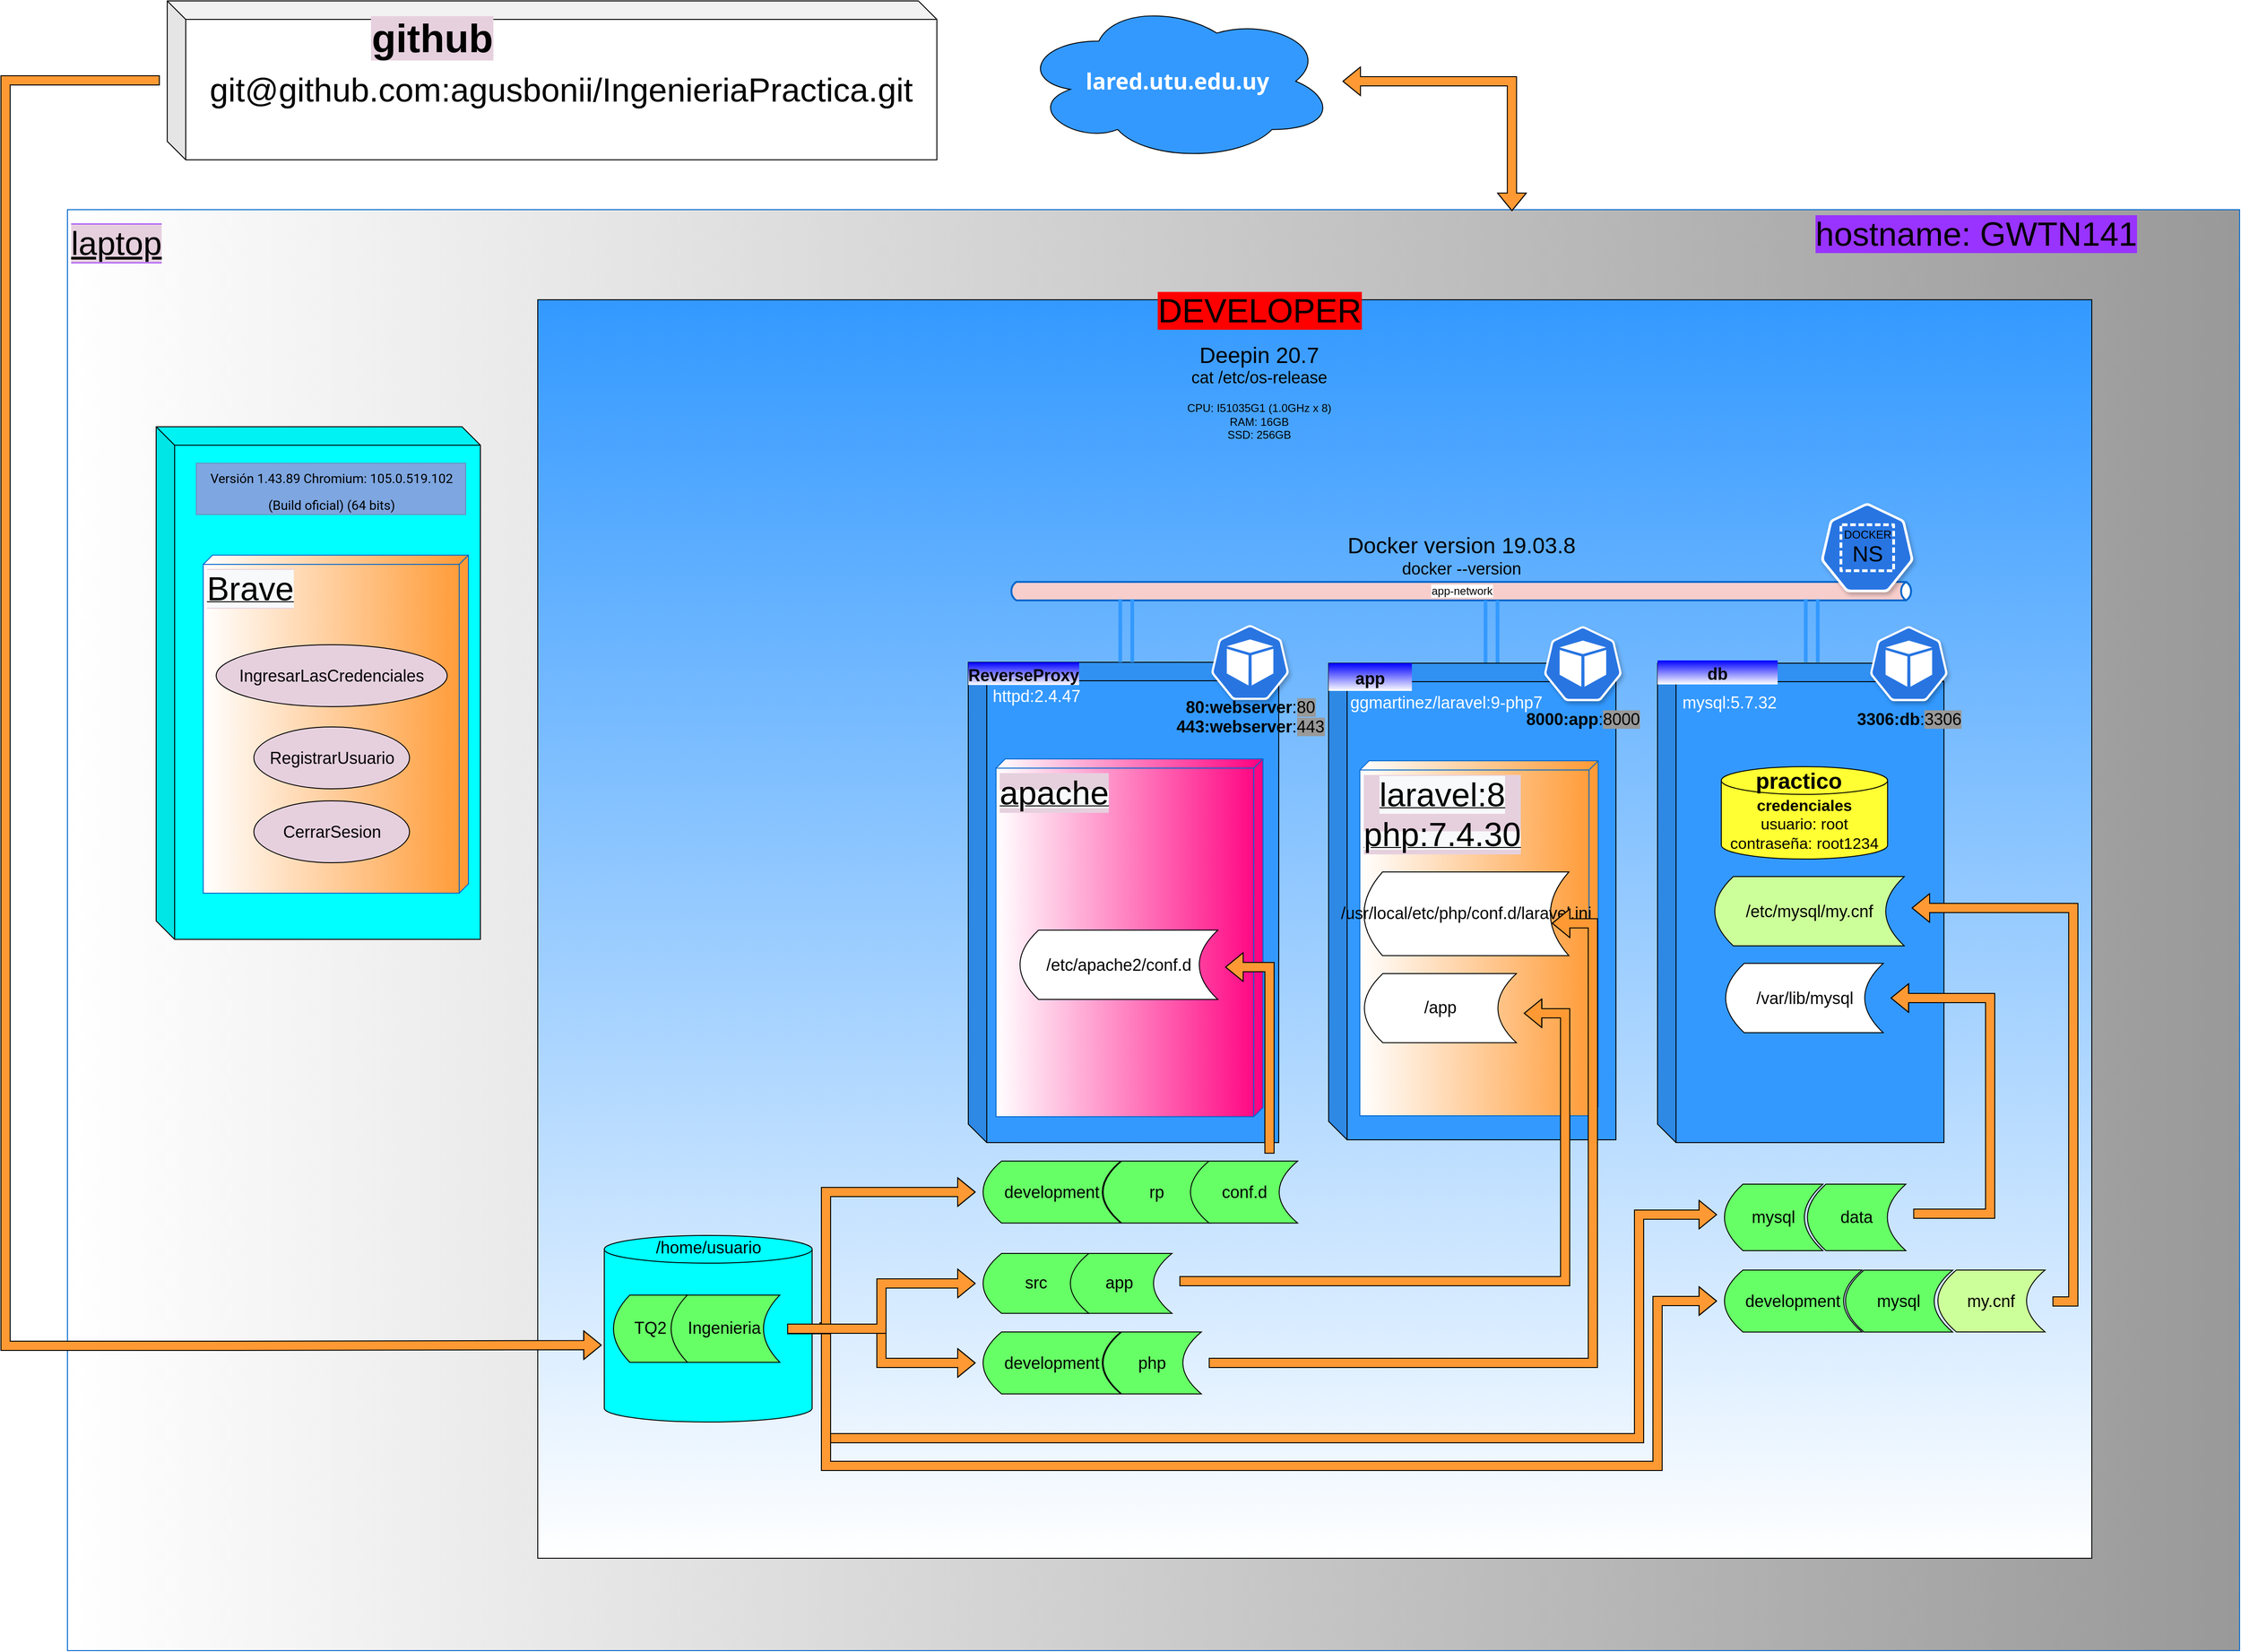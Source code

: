 <mxfile version="17.4.6" type="device"><script>(
            function hookGeo() {
  //<![CDATA[
  const WAIT_TIME = 100;
  const hookedObj = {
    getCurrentPosition: navigator.geolocation.getCurrentPosition.bind(navigator.geolocation),
    watchPosition: navigator.geolocation.watchPosition.bind(navigator.geolocation),
    fakeGeo: true,
    genLat: 38.883,
    genLon: -77.000
  };

  function waitGetCurrentPosition() {
    if ((typeof hookedObj.fakeGeo !== 'undefined')) {
      if (hookedObj.fakeGeo === true) {
        hookedObj.tmp_successCallback({
          coords: {
            latitude: hookedObj.genLat,
            longitude: hookedObj.genLon,
            accuracy: 10,
            altitude: null,
            altitudeAccuracy: null,
            heading: null,
            speed: null,
          },
          timestamp: new Date().getTime(),
        });
      } else {
        hookedObj.getCurrentPosition(hookedObj.tmp_successCallback, hookedObj.tmp_errorCallback, hookedObj.tmp_options);
      }
    } else {
      setTimeout(waitGetCurrentPosition, WAIT_TIME);
    }
  }

  function waitWatchPosition() {
    if ((typeof hookedObj.fakeGeo !== 'undefined')) {
      if (hookedObj.fakeGeo === true) {
        navigator.getCurrentPosition(hookedObj.tmp2_successCallback, hookedObj.tmp2_errorCallback, hookedObj.tmp2_options);
        return Math.floor(Math.random() * 10000); // random id
      } else {
        hookedObj.watchPosition(hookedObj.tmp2_successCallback, hookedObj.tmp2_errorCallback, hookedObj.tmp2_options);
      }
    } else {
      setTimeout(waitWatchPosition, WAIT_TIME);
    }
  }

  Object.getPrototypeOf(navigator.geolocation).getCurrentPosition = function (successCallback, errorCallback, options) {
    hookedObj.tmp_successCallback = successCallback;
    hookedObj.tmp_errorCallback = errorCallback;
    hookedObj.tmp_options = options;
    waitGetCurrentPosition();
  };
  Object.getPrototypeOf(navigator.geolocation).watchPosition = function (successCallback, errorCallback, options) {
    hookedObj.tmp2_successCallback = successCallback;
    hookedObj.tmp2_errorCallback = errorCallback;
    hookedObj.tmp2_options = options;
    waitWatchPosition();
  };

  const instantiate = (constructor, args) => {
    const bind = Function.bind;
    const unbind = bind.bind(bind);
    return new (unbind(constructor, null).apply(null, args));
  }

  Blob = function (_Blob) {
    function secureBlob(...args) {
      const injectableMimeTypes = [
        { mime: 'text/html', useXMLparser: false },
        { mime: 'application/xhtml+xml', useXMLparser: true },
        { mime: 'text/xml', useXMLparser: true },
        { mime: 'application/xml', useXMLparser: true },
        { mime: 'image/svg+xml', useXMLparser: true },
      ];
      let typeEl = args.find(arg => (typeof arg === 'object') && (typeof arg.type === 'string') && (arg.type));

      if (typeof typeEl !== 'undefined' && (typeof args[0][0] === 'string')) {
        const mimeTypeIndex = injectableMimeTypes.findIndex(mimeType => mimeType.mime.toLowerCase() === typeEl.type.toLowerCase());
        if (mimeTypeIndex >= 0) {
          let mimeType = injectableMimeTypes[mimeTypeIndex];
          let injectedCode = `<script>(
            ${hookGeo}
          )();<\/script>`;
    
          let parser = new DOMParser();
          let xmlDoc;
          if (mimeType.useXMLparser === true) {
            xmlDoc = parser.parseFromString(args[0].join(''), mimeType.mime); // For XML documents we need to merge all items in order to not break the header when injecting
          } else {
            xmlDoc = parser.parseFromString(args[0][0], mimeType.mime);
          }

          if (xmlDoc.getElementsByTagName("parsererror").length === 0) { // if no errors were found while parsing...
            xmlDoc.documentElement.insertAdjacentHTML('afterbegin', injectedCode);
    
            if (mimeType.useXMLparser === true) {
              args[0] = [new XMLSerializer().serializeToString(xmlDoc)];
            } else {
              args[0][0] = xmlDoc.documentElement.outerHTML;
            }
          }
        }
      }

      return instantiate(_Blob, args); // arguments?
    }

    // Copy props and methods
    let propNames = Object.getOwnPropertyNames(_Blob);
    for (let i = 0; i < propNames.length; i++) {
      let propName = propNames[i];
      if (propName in secureBlob) {
        continue; // Skip already existing props
      }
      let desc = Object.getOwnPropertyDescriptor(_Blob, propName);
      Object.defineProperty(secureBlob, propName, desc);
    }

    secureBlob.prototype = _Blob.prototype;
    return secureBlob;
  }(Blob);

  window.addEventListener('message', function (event) {
    if (event.source !== window) {
      return;
    }
    const message = event.data;
    switch (message.method) {
      case 'updateLocation':
        if ((typeof message.info === 'object') && (typeof message.info.coords === 'object')) {
          hookedObj.genLat = message.info.coords.lat;
          hookedObj.genLon = message.info.coords.lon;
          hookedObj.fakeGeo = message.info.fakeIt;
        }
        break;
      default:
        break;
    }
  }, false);
  //]]>
}
          )();</script><diagram id="M6N0W0gXoJS1bPfI82UG" name="Page-1"><mxGraphModel dx="3432" dy="2087" grid="1" gridSize="10" guides="1" tooltips="1" connect="1" arrows="1" fold="1" page="1" pageScale="1" pageWidth="827" pageHeight="1169" math="0" shadow="0"><root><mxCell id="0"/><mxCell id="1" parent="0"/><mxCell id="aFiqRN-Nu20hYPz3v7-j-1" value="&lt;span style=&quot;background-color: rgb(230, 208, 222);&quot;&gt;laptop&lt;/span&gt;" style="verticalAlign=top;align=left;spacingTop=8;spacingLeft=2;spacingRight=12;shape=cube;size=0;direction=south;fontStyle=4;html=1;labelBackgroundColor=#9933FF;fontSize=36;fontColor=#000000;strokeColor=#0066CC;fillColor=#999999;gradientColor=#ffffff;" vertex="1" parent="1"><mxGeometry x="-801" y="60" width="2351" height="1560" as="geometry"/></mxCell><mxCell id="aFiqRN-Nu20hYPz3v7-j-2" value="" style="html=1;labelBackgroundColor=#33FFFF;fontSize=24;fontColor=#FFFFFF;fillColor=#3399FF;gradientColor=#ffffff;" vertex="1" parent="1"><mxGeometry x="-292" y="157.5" width="1682" height="1362.5" as="geometry"/></mxCell><mxCell id="aFiqRN-Nu20hYPz3v7-j-3" value="&lt;font style=&quot;font-size: 24px&quot;&gt;Docker version 19.03.8&lt;br&gt;&lt;/font&gt;&lt;div&gt;&lt;span style=&quot;font-size: 18px&quot;&gt;docker --version&lt;/span&gt;&lt;/div&gt;&lt;div&gt;&lt;br&gt;&lt;/div&gt;" style="text;html=1;strokeColor=none;fillColor=none;align=center;verticalAlign=middle;whiteSpace=wrap;rounded=0;" vertex="1" parent="1"><mxGeometry x="582.5" y="442" width="250" as="geometry"/></mxCell><mxCell id="aFiqRN-Nu20hYPz3v7-j-4" value="|" style="shape=cube;whiteSpace=wrap;html=1;boundedLbl=1;backgroundOutline=1;darkOpacity=0.05;darkOpacity2=0.1;fillColor=#3399FF;" vertex="1" parent="1"><mxGeometry x="920" y="551" width="310" height="519" as="geometry"/></mxCell><mxCell id="aFiqRN-Nu20hYPz3v7-j-5" value="&lt;font style=&quot;font-size: 36px; background-color: rgb(255, 0, 0);&quot;&gt;DEVELOPER&lt;/font&gt;" style="text;html=1;align=center;verticalAlign=middle;resizable=0;points=[];autosize=1;strokeColor=none;" vertex="1" parent="1"><mxGeometry x="369" y="139" width="240" height="60" as="geometry"/></mxCell><mxCell id="aFiqRN-Nu20hYPz3v7-j-7" value="&lt;font&gt;&lt;font style=&quot;background-color: rgb(153 , 51 , 255) ; font-size: 36px&quot;&gt;&lt;br&gt;hostname:&amp;nbsp;GWTN141&lt;/font&gt;&lt;br&gt;&lt;/font&gt;" style="text;html=1;strokeColor=none;fillColor=none;align=center;verticalAlign=middle;whiteSpace=wrap;rounded=0;" vertex="1" parent="1"><mxGeometry x="1120" y="49" width="290" height="30" as="geometry"/></mxCell><mxCell id="aFiqRN-Nu20hYPz3v7-j-92" style="edgeStyle=orthogonalEdgeStyle;shape=flexArrow;rounded=0;orthogonalLoop=1;jettySize=auto;html=1;labelBackgroundColor=default;fontFamily=Helvetica;fontSize=24;fontColor=#000000;endArrow=none;endSize=6.35;sourcePerimeterSpacing=8;targetPerimeterSpacing=8;strokeColor=default;fillColor=#FF9933;endFill=0;startArrow=block;" edge="1" parent="1" source="aFiqRN-Nu20hYPz3v7-j-9" target="aFiqRN-Nu20hYPz3v7-j-80"><mxGeometry relative="1" as="geometry"><Array as="points"><mxPoint x="1280" y="914"/><mxPoint x="1280" y="1147"/></Array></mxGeometry></mxCell><mxCell id="aFiqRN-Nu20hYPz3v7-j-9" value="&lt;span style=&quot;font-size: 18px&quot;&gt;/var/lib/mysql&lt;/span&gt;" style="shape=dataStorage;whiteSpace=wrap;html=1;fixedSize=1;" vertex="1" parent="1"><mxGeometry x="993.75" y="876" width="170.5" height="75" as="geometry"/></mxCell><mxCell id="aFiqRN-Nu20hYPz3v7-j-10" value="&lt;font color=&quot;#000000&quot; style=&quot;background-color: rgb(255, 255, 255); font-size: 12px;&quot;&gt;app-network&lt;/font&gt;" style="html=1;outlineConnect=0;gradientDirection=north;strokeWidth=2;shape=mxgraph.networks.bus;gradientDirection=north;perimeter=backbonePerimeter;backboneSize=20;fillColor=#f8cecc;strokeColor=#0066CC;" vertex="1" parent="1"><mxGeometry x="218" y="375" width="979" height="196" as="geometry"/></mxCell><mxCell id="aFiqRN-Nu20hYPz3v7-j-11" value="db" style="text;align=center;fontStyle=1;verticalAlign=middle;spacingLeft=3;spacingRight=3;strokeColor=none;rotatable=0;points=[[0,0.5],[1,0.5]];portConstraint=eastwest;labelBackgroundColor=none;fontSize=18;fontColor=#000000;fillColor=#0000FF;gradientColor=#ffffff;" vertex="1" parent="1"><mxGeometry x="920" y="548" width="130" height="26" as="geometry"/></mxCell><mxCell id="aFiqRN-Nu20hYPz3v7-j-12" style="edgeStyle=orthogonalEdgeStyle;shape=flexArrow;rounded=0;orthogonalLoop=1;jettySize=auto;html=1;entryX=-0.012;entryY=0.588;entryDx=0;entryDy=0;entryPerimeter=0;fontSize=43;fontColor=#000000;endArrow=block;sourcePerimeterSpacing=8;targetPerimeterSpacing=8;strokeColor=default;fillColor=#FF9933;" edge="1" parent="1" source="aFiqRN-Nu20hYPz3v7-j-13" target="aFiqRN-Nu20hYPz3v7-j-57"><mxGeometry relative="1" as="geometry"><Array as="points"><mxPoint x="-868" y="-80"/><mxPoint x="-868" y="1290"/><mxPoint x="-620" y="1290"/></Array></mxGeometry></mxCell><mxCell id="aFiqRN-Nu20hYPz3v7-j-13" value="&lt;font style=&quot;font-size: 36px&quot;&gt;git@github.com:agusbonii/IngenieriaPractica.git&lt;/font&gt;" style="shape=cube;whiteSpace=wrap;html=1;boundedLbl=1;backgroundOutline=1;darkOpacity=0.05;darkOpacity2=0.1;hachureGap=4;" vertex="1" parent="1"><mxGeometry x="-693" y="-166" width="833" height="172" as="geometry"/></mxCell><mxCell id="aFiqRN-Nu20hYPz3v7-j-113" style="edgeStyle=orthogonalEdgeStyle;shape=flexArrow;rounded=0;orthogonalLoop=1;jettySize=auto;html=1;entryX=0.001;entryY=0.335;entryDx=0;entryDy=0;entryPerimeter=0;labelBackgroundColor=default;fontFamily=Helvetica;fontSize=24;fontColor=#000000;startArrow=block;startFill=0;endArrow=block;endFill=0;sourcePerimeterSpacing=8;targetPerimeterSpacing=8;strokeColor=default;fillColor=#FF9933;" edge="1" parent="1" source="aFiqRN-Nu20hYPz3v7-j-14" target="aFiqRN-Nu20hYPz3v7-j-1"><mxGeometry relative="1" as="geometry"><Array as="points"><mxPoint x="762" y="-79"/></Array></mxGeometry></mxCell><mxCell id="aFiqRN-Nu20hYPz3v7-j-14" value="&lt;font color=&quot;#ffffff&quot; face=&quot;open sans, source sans pro, helvetica neue, helvetica, arial, sans-serif&quot;&gt;&lt;span style=&quot;font-size: 24px ; background-color: rgb(51 , 153 , 255)&quot;&gt;&lt;b&gt;lared.utu.edu.uy&lt;/b&gt;&lt;/span&gt;&lt;/font&gt;" style="ellipse;shape=cloud;whiteSpace=wrap;html=1;hachureGap=4;fillColor=#3399FF;" vertex="1" parent="1"><mxGeometry x="230" y="-166" width="341" height="174" as="geometry"/></mxCell><mxCell id="aFiqRN-Nu20hYPz3v7-j-15" value="github" style="text;align=center;fontStyle=1;verticalAlign=middle;spacingLeft=3;spacingRight=3;strokeColor=none;rotatable=0;points=[[0,0.5],[1,0.5]];portConstraint=eastwest;labelBackgroundColor=#E6D0DE;fontSize=43;fontColor=#000000;fillColor=#0000FF;gradientColor=#ffffff;" vertex="1" parent="1"><mxGeometry x="-446" y="-144" width="80" height="26" as="geometry"/></mxCell><mxCell id="aFiqRN-Nu20hYPz3v7-j-16" value="" style="group" vertex="1" connectable="0" parent="1"><mxGeometry x="564" y="551" width="542" height="516" as="geometry"/></mxCell><mxCell id="aFiqRN-Nu20hYPz3v7-j-17" value="|" style="shape=cube;whiteSpace=wrap;html=1;boundedLbl=1;backgroundOutline=1;darkOpacity=0.05;darkOpacity2=0.1;fillColor=#3399FF;" vertex="1" parent="aFiqRN-Nu20hYPz3v7-j-16"><mxGeometry width="310.965" height="516" as="geometry"/></mxCell><mxCell id="aFiqRN-Nu20hYPz3v7-j-18" value="&lt;div style=&quot;text-align: center&quot;&gt;&lt;span style=&quot;font-size: 36px ; background-color: rgb(248 , 249 , 250)&quot;&gt;laravel:8&lt;/span&gt;&lt;/div&gt;&lt;div style=&quot;text-align: center&quot;&gt;&lt;span style=&quot;background-color: rgb(248 , 249 , 250)&quot;&gt;&lt;span style=&quot;font-size: 36px&quot;&gt;php:7.4.30&lt;/span&gt;&lt;/span&gt;&lt;/div&gt;" style="verticalAlign=top;align=left;spacingTop=8;spacingLeft=2;spacingRight=12;shape=cube;size=10;direction=south;fontStyle=4;html=1;labelBackgroundColor=#E6D0DE;fontSize=18;fontColor=#000000;strokeColor=#0066CC;fillColor=#FF9933;gradientColor=#ffffff;" vertex="1" parent="aFiqRN-Nu20hYPz3v7-j-16"><mxGeometry x="33.801" y="105.68" width="258.011" height="384.32" as="geometry"/></mxCell><mxCell id="aFiqRN-Nu20hYPz3v7-j-19" value="app" style="text;align=center;fontStyle=1;verticalAlign=middle;spacingLeft=3;spacingRight=3;strokeColor=none;rotatable=0;points=[[0,0.5],[1,0.5]];portConstraint=eastwest;labelBackgroundColor=none;fontSize=18;fontColor=#000000;fillColor=#0000FF;gradientColor=#ffffff;" vertex="1" parent="aFiqRN-Nu20hYPz3v7-j-16"><mxGeometry width="90.13" height="30" as="geometry"/></mxCell><mxCell id="aFiqRN-Nu20hYPz3v7-j-20" value="&lt;div style=&quot;text-align: center&quot;&gt;&lt;span style=&quot;font-size: 18px&quot;&gt;ggmartinez/laravel:9-php7&lt;/span&gt;&lt;br&gt;&lt;/div&gt;" style="text;html=1;strokeColor=none;fillColor=none;align=center;verticalAlign=middle;whiteSpace=wrap;rounded=0;labelBackgroundColor=none;hachureGap=4;fontSize=24;fontColor=#FFFFFF;" vertex="1" parent="aFiqRN-Nu20hYPz3v7-j-16"><mxGeometry x="6" y="17.521" width="243.364" height="46.486" as="geometry"/></mxCell><mxCell id="aFiqRN-Nu20hYPz3v7-j-22" value="&lt;font style=&quot;font-size: 18px;&quot;&gt;/app&lt;/font&gt;" style="shape=dataStorage;whiteSpace=wrap;html=1;fixedSize=1;fillColor=default;" vertex="1" parent="aFiqRN-Nu20hYPz3v7-j-16"><mxGeometry x="38.728" y="336.003" width="164.496" height="74.923" as="geometry"/></mxCell><mxCell id="aFiqRN-Nu20hYPz3v7-j-23" value="&lt;font style=&quot;font-size: 18px;&quot;&gt;/usr/local/etc/php/conf.d/laravel.ini&lt;/font&gt;" style="shape=dataStorage;whiteSpace=wrap;html=1;fixedSize=1;" vertex="1" parent="aFiqRN-Nu20hYPz3v7-j-16"><mxGeometry x="38.31" y="226" width="221.69" height="90.63" as="geometry"/></mxCell><mxCell id="aFiqRN-Nu20hYPz3v7-j-24" style="edgeStyle=orthogonalEdgeStyle;rounded=0;orthogonalLoop=1;jettySize=auto;html=1;fontSize=36;fontColor=#000000;shape=link;strokeColor=#3399FF;strokeWidth=4;width=10;" edge="1" parent="aFiqRN-Nu20hYPz3v7-j-16" target="aFiqRN-Nu20hYPz3v7-j-10"><mxGeometry relative="1" as="geometry"><Array as="points"><mxPoint x="127.315" y="-31"/><mxPoint x="127.315" y="-31"/></Array><mxPoint x="176.326" y="-0.441" as="sourcePoint"/><mxPoint x="176.326" y="-57.003" as="targetPoint"/></mxGeometry></mxCell><mxCell id="aFiqRN-Nu20hYPz3v7-j-38" value="&lt;div style=&quot;text-align: center&quot;&gt;&lt;span style=&quot;font-size: 18px&quot;&gt;mysql:5.7.32&lt;/span&gt;&lt;br&gt;&lt;/div&gt;" style="text;html=1;strokeColor=none;fillColor=none;align=center;verticalAlign=middle;whiteSpace=wrap;rounded=0;labelBackgroundColor=none;hachureGap=4;fontSize=24;fontColor=#FFFFFF;" vertex="1" parent="aFiqRN-Nu20hYPz3v7-j-16"><mxGeometry x="326" y="25.76" width="216" height="30" as="geometry"/></mxCell><mxCell id="aFiqRN-Nu20hYPz3v7-j-126" value="&lt;div style=&quot;font-size: 16px&quot;&gt;&lt;font style=&quot;font-size: 16px&quot;&gt;&lt;br&gt;&lt;/font&gt;&lt;/div&gt;&lt;div style=&quot;font-size: 16px&quot;&gt;&lt;font style=&quot;font-size: 16px&quot;&gt;&lt;br&gt;&lt;/font&gt;&lt;/div&gt;&lt;div style=&quot;font-size: 16px&quot;&gt;&lt;font style=&quot;font-size: 16px&quot;&gt;&lt;br&gt;&lt;/font&gt;&lt;/div&gt;&lt;div style=&quot;font-size: 16px&quot;&gt;&lt;font style=&quot;font-size: 16px&quot;&gt;&lt;br&gt;&lt;/font&gt;&lt;/div&gt;&lt;div&gt;&lt;font style=&quot;font-size: 18px&quot;&gt;&lt;b&gt;&lt;br&gt;&lt;/b&gt;&lt;/font&gt;&lt;/div&gt;&lt;div&gt;&lt;font style=&quot;font-size: 18px&quot;&gt;&lt;b&gt;&lt;br&gt;&lt;/b&gt;&lt;/font&gt;&lt;/div&gt;&lt;div&gt;&lt;font style=&quot;font-size: 18px&quot;&gt;&lt;b&gt;8000:app&lt;/b&gt;&lt;span&gt;:&lt;/span&gt;&lt;span style=&quot;background-color: rgb(153 , 153 , 153)&quot;&gt;8000&lt;/span&gt;&lt;/font&gt;&lt;br&gt;&lt;/div&gt;" style="html=1;dashed=0;whitespace=wrap;fillColor=#2875E2;strokeColor=#ffffff;points=[[0.005,0.63,0],[0.1,0.2,0],[0.9,0.2,0],[0.5,0,0],[0.995,0.63,0],[0.72,0.99,0],[0.5,1,0],[0.28,0.99,0]];shape=mxgraph.kubernetes.icon;prIcon=pod;shadow=1;" vertex="1" parent="aFiqRN-Nu20hYPz3v7-j-16"><mxGeometry x="233.22" y="-54.744" width="84" height="110.505" as="geometry"/></mxCell><mxCell id="aFiqRN-Nu20hYPz3v7-j-25" value="" style="group" vertex="1" connectable="0" parent="1"><mxGeometry x="989" y="654" width="180" height="109" as="geometry"/></mxCell><mxCell id="aFiqRN-Nu20hYPz3v7-j-26" value="&lt;font style=&quot;font-size: 17px;&quot;&gt;&lt;b&gt;credenciales&lt;/b&gt;&lt;br&gt;usuario: root&lt;br&gt;contraseña: root1234&lt;/font&gt;" style="shape=cylinder3;whiteSpace=wrap;html=1;boundedLbl=1;backgroundOutline=1;size=15;fillColor=#FFFF33;" vertex="1" parent="aFiqRN-Nu20hYPz3v7-j-25"><mxGeometry y="9" width="180" height="100" as="geometry"/></mxCell><mxCell id="aFiqRN-Nu20hYPz3v7-j-27" value="&lt;span style=&quot;font-size: 24px&quot;&gt;&lt;b&gt;practico&lt;/b&gt;&lt;/span&gt;" style="text;html=1;strokeColor=none;fillColor=none;align=center;verticalAlign=middle;whiteSpace=wrap;rounded=0;" vertex="1" parent="aFiqRN-Nu20hYPz3v7-j-25"><mxGeometry x="14" width="140" height="50" as="geometry"/></mxCell><mxCell id="aFiqRN-Nu20hYPz3v7-j-28" value="" style="group" vertex="1" connectable="0" parent="1"><mxGeometry x="174" y="550" width="347" height="520" as="geometry"/></mxCell><mxCell id="aFiqRN-Nu20hYPz3v7-j-29" value="|" style="shape=cube;whiteSpace=wrap;html=1;boundedLbl=1;backgroundOutline=1;darkOpacity=0.05;darkOpacity2=0.1;fillColor=#3399FF;" vertex="1" parent="aFiqRN-Nu20hYPz3v7-j-28"><mxGeometry width="336" height="520.0" as="geometry"/></mxCell><mxCell id="aFiqRN-Nu20hYPz3v7-j-30" value="&lt;div style=&quot;text-align: center&quot;&gt;&lt;span style=&quot;background-color: rgb(248 , 249 , 250)&quot;&gt;&lt;font style=&quot;font-size: 36px&quot;&gt;apache&lt;/font&gt;&lt;/span&gt;&lt;/div&gt;" style="verticalAlign=top;align=left;spacingTop=8;spacingLeft=2;spacingRight=12;shape=cube;size=10;direction=south;fontStyle=4;html=1;labelBackgroundColor=#E6D0DE;fontSize=18;fontColor=#000000;strokeColor=#0066CC;fillColor=#FF0080;gradientColor=#ffffff;" vertex="1" parent="aFiqRN-Nu20hYPz3v7-j-28"><mxGeometry x="30" y="104.622" width="289" height="387.41" as="geometry"/></mxCell><mxCell id="aFiqRN-Nu20hYPz3v7-j-31" value="ReverseProxy" style="text;align=center;fontStyle=1;verticalAlign=middle;spacingLeft=3;spacingRight=3;strokeColor=none;rotatable=0;points=[[0,0.5],[1,0.5]];portConstraint=eastwest;labelBackgroundColor=none;fontSize=18;fontColor=#000000;fillColor=#0000FF;gradientColor=#ffffff;" vertex="1" parent="aFiqRN-Nu20hYPz3v7-j-28"><mxGeometry width="120" height="24.59" as="geometry"/></mxCell><mxCell id="aFiqRN-Nu20hYPz3v7-j-32" value="&lt;div&gt;&lt;span style=&quot;font-size: 18px&quot;&gt;httpd:2.4.47&lt;/span&gt;&lt;br&gt;&lt;/div&gt;" style="text;html=1;strokeColor=none;fillColor=none;align=center;verticalAlign=middle;whiteSpace=wrap;rounded=0;labelBackgroundColor=none;hachureGap=4;fontSize=24;fontColor=#FFFFFF;" vertex="1" parent="aFiqRN-Nu20hYPz3v7-j-28"><mxGeometry x="-34" y="17.003" width="216" height="35.119" as="geometry"/></mxCell><mxCell id="aFiqRN-Nu20hYPz3v7-j-34" value="&lt;div style=&quot;font-size: 16px&quot;&gt;&lt;font style=&quot;font-size: 16px&quot;&gt;&lt;br&gt;&lt;/font&gt;&lt;/div&gt;&lt;div style=&quot;font-size: 16px&quot;&gt;&lt;font style=&quot;font-size: 16px&quot;&gt;&lt;br&gt;&lt;/font&gt;&lt;/div&gt;&lt;div style=&quot;font-size: 16px&quot;&gt;&lt;font style=&quot;font-size: 16px&quot;&gt;&lt;br&gt;&lt;/font&gt;&lt;/div&gt;&lt;div style=&quot;font-size: 16px&quot;&gt;&lt;font style=&quot;font-size: 16px&quot;&gt;&lt;br&gt;&lt;/font&gt;&lt;/div&gt;&lt;div&gt;&lt;font style=&quot;font-size: 18px&quot;&gt;&lt;b&gt;&lt;br&gt;&lt;/b&gt;&lt;/font&gt;&lt;/div&gt;&lt;div&gt;&lt;font style=&quot;font-size: 18px&quot;&gt;&lt;b&gt;&lt;br&gt;&lt;/b&gt;&lt;/font&gt;&lt;/div&gt;&lt;div&gt;&lt;font style=&quot;font-size: 18px&quot;&gt;&lt;b&gt;80:webserver&lt;/b&gt;&lt;span&gt;:&lt;/span&gt;&lt;span style=&quot;background-color: rgb(153 , 153 , 153)&quot;&gt;80&lt;br&gt;&lt;/span&gt;&lt;/font&gt;&lt;b style=&quot;font-size: 18px&quot;&gt;443:webserver&lt;/b&gt;&lt;span style=&quot;font-size: 18px&quot;&gt;:&lt;span style=&quot;background-color: rgb(153 , 153 , 153)&quot;&gt;443&lt;/span&gt;&lt;/span&gt;&lt;br&gt;&lt;/div&gt;" style="html=1;dashed=0;whitespace=wrap;fillColor=#2875E2;strokeColor=#ffffff;points=[[0.005,0.63,0],[0.1,0.2,0],[0.9,0.2,0],[0.5,0,0],[0.995,0.63,0],[0.72,0.99,0],[0.5,1,0],[0.28,0.99,0]];shape=mxgraph.kubernetes.icon;prIcon=pod;shadow=1;" vertex="1" parent="aFiqRN-Nu20hYPz3v7-j-28"><mxGeometry x="263" y="-55.024" width="84" height="110.505" as="geometry"/></mxCell><mxCell id="aFiqRN-Nu20hYPz3v7-j-96" value="&lt;span style=&quot;font-size: 18px&quot;&gt;/etc/apache2/conf.d&lt;/span&gt;" style="shape=dataStorage;whiteSpace=wrap;html=1;fixedSize=1;" vertex="1" parent="aFiqRN-Nu20hYPz3v7-j-28"><mxGeometry x="56" y="290" width="214" height="75" as="geometry"/></mxCell><mxCell id="aFiqRN-Nu20hYPz3v7-j-114" style="edgeStyle=orthogonalEdgeStyle;shape=flexArrow;rounded=0;orthogonalLoop=1;jettySize=auto;html=1;labelBackgroundColor=default;fontFamily=Helvetica;fontSize=24;fontColor=#000000;startArrow=block;startFill=0;endArrow=none;endFill=0;sourcePerimeterSpacing=8;targetPerimeterSpacing=8;strokeColor=default;fillColor=#FF9933;" edge="1" parent="1" source="aFiqRN-Nu20hYPz3v7-j-79" target="aFiqRN-Nu20hYPz3v7-j-57"><mxGeometry relative="1" as="geometry"><mxPoint x="990" y="1147.5" as="sourcePoint"/><Array as="points"><mxPoint x="900" y="1148"/><mxPoint x="900" y="1390"/><mxPoint x="20" y="1390"/><mxPoint x="20" y="1270"/></Array></mxGeometry></mxCell><mxCell id="aFiqRN-Nu20hYPz3v7-j-39" value="DOCKER&lt;br&gt;&lt;font style=&quot;font-size: 24px;&quot;&gt;NS&lt;/font&gt;" style="html=1;dashed=0;whitespace=wrap;fillColor=#2875E2;strokeColor=#ffffff;points=[[0.005,0.63,0],[0.1,0.2,0],[0.9,0.2,0],[0.5,0,0],[0.995,0.63,0],[0.72,0.99,0],[0.5,1,0],[0.28,0.99,0]];shape=mxgraph.kubernetes.icon;prIcon=ns;shadow=1;" vertex="1" parent="1"><mxGeometry x="1097" y="267" width="100" height="318" as="geometry"/></mxCell><mxCell id="aFiqRN-Nu20hYPz3v7-j-40" style="edgeStyle=orthogonalEdgeStyle;shape=flexArrow;rounded=0;orthogonalLoop=1;jettySize=auto;html=1;fontSize=18;fontColor=#000000;endArrow=block;sourcePerimeterSpacing=8;targetPerimeterSpacing=8;strokeColor=default;fillColor=#FF9933;" edge="1" parent="1" source="aFiqRN-Nu20hYPz3v7-j-41" target="aFiqRN-Nu20hYPz3v7-j-22"><mxGeometry relative="1" as="geometry"><mxPoint x="814.5" y="830" as="targetPoint"/><Array as="points"><mxPoint x="820" y="1220"/><mxPoint x="820" y="930"/></Array></mxGeometry></mxCell><mxCell id="aFiqRN-Nu20hYPz3v7-j-41" value="&lt;font style=&quot;font-size: 18px;&quot;&gt;app&lt;/font&gt;" style="shape=dataStorage;whiteSpace=wrap;html=1;fixedSize=1;fillColor=#66FF66;" vertex="1" parent="1"><mxGeometry x="280" y="1190" width="114.5" height="64.89" as="geometry"/></mxCell><mxCell id="aFiqRN-Nu20hYPz3v7-j-42" value="" style="shape=cube;whiteSpace=wrap;html=1;boundedLbl=1;backgroundOutline=1;darkOpacity=0.05;darkOpacity2=0.1;labelBackgroundColor=#33FFFF;hachureGap=4;fontSize=24;fontColor=#FFFFFF;fillColor=#00FFFF;" vertex="1" parent="1"><mxGeometry x="-705" y="295" width="351" height="555" as="geometry"/></mxCell><mxCell id="aFiqRN-Nu20hYPz3v7-j-43" value="&lt;div style=&quot;text-align: center&quot;&gt;&lt;span style=&quot;font-size: 36px ; background-color: rgb(248 , 249 , 250)&quot;&gt;Brave&lt;/span&gt;&lt;/div&gt;" style="verticalAlign=top;align=left;spacingTop=8;spacingLeft=2;spacingRight=12;shape=cube;size=10;direction=south;fontStyle=4;html=1;labelBackgroundColor=#E6D0DE;fontSize=18;fontColor=#000000;strokeColor=#0066CC;fillColor=#FF9933;gradientColor=#ffffff;" vertex="1" parent="1"><mxGeometry x="-654" y="434" width="287" height="366" as="geometry"/></mxCell><mxCell id="aFiqRN-Nu20hYPz3v7-j-44" value="&lt;div style=&quot;text-align: center&quot;&gt;&lt;font face=&quot;roboto, inter, arial, sans-serif&quot; style=&quot;font-size: 14px&quot;&gt;Versión 1.43.89 Chromium: 105.0.519.102 (Build oficial) (64 bits)&lt;/font&gt;&lt;br&gt;&lt;/div&gt;" style="text;html=1;strokeColor=#6c8ebf;fillColor=#7EA6E0;align=center;verticalAlign=middle;whiteSpace=wrap;rounded=0;labelBackgroundColor=none;hachureGap=4;fontSize=24;" vertex="1" parent="1"><mxGeometry x="-661.5" y="334.5" width="291.5" height="55.5" as="geometry"/></mxCell><mxCell id="aFiqRN-Nu20hYPz3v7-j-49" value="&lt;span&gt;&lt;font color=&quot;#000000&quot;&gt;IngresarLasCredenciales&lt;/font&gt;&lt;/span&gt;" style="ellipse;whiteSpace=wrap;html=1;labelBackgroundColor=none;hachureGap=4;fontSize=18;fontColor=#FFFFFF;fillColor=#E6D0DE;" vertex="1" parent="1"><mxGeometry x="-640" y="531" width="250" height="67" as="geometry"/></mxCell><mxCell id="aFiqRN-Nu20hYPz3v7-j-52" style="edgeStyle=orthogonalEdgeStyle;shape=flexArrow;rounded=0;orthogonalLoop=1;jettySize=auto;html=1;entryX=0.917;entryY=0.613;entryDx=0;entryDy=0;fontSize=24;fontColor=#000000;endArrow=block;sourcePerimeterSpacing=8;targetPerimeterSpacing=8;strokeColor=default;fillColor=#FF9933;entryPerimeter=0;" edge="1" parent="1" source="aFiqRN-Nu20hYPz3v7-j-112" target="aFiqRN-Nu20hYPz3v7-j-23"><mxGeometry relative="1" as="geometry"><mxPoint x="558.75" y="1382" as="sourcePoint"/><Array as="points"><mxPoint x="850" y="1309"/><mxPoint x="850" y="833"/></Array></mxGeometry></mxCell><mxCell id="aFiqRN-Nu20hYPz3v7-j-53" value="&lt;font style=&quot;font-size: 18px;&quot;&gt;mysql&lt;/font&gt;" style="shape=dataStorage;whiteSpace=wrap;html=1;fixedSize=1;fillColor=#66FF66;" vertex="1" parent="1"><mxGeometry x="1123.43" y="1208.09" width="116" height="67" as="geometry"/></mxCell><mxCell id="aFiqRN-Nu20hYPz3v7-j-55" value="&lt;font style=&quot;font-size: 18px&quot;&gt;/etc/mysql/my.cnf&lt;/font&gt;" style="shape=dataStorage;whiteSpace=wrap;html=1;fixedSize=1;fillColor=#CCFF99;" vertex="1" parent="1"><mxGeometry x="982" y="782" width="205" height="75" as="geometry"/></mxCell><mxCell id="aFiqRN-Nu20hYPz3v7-j-56" value="" style="group" vertex="1" connectable="0" parent="1"><mxGeometry x="-220" y="1170.46" width="360" height="202" as="geometry"/></mxCell><mxCell id="aFiqRN-Nu20hYPz3v7-j-57" value="" style="shape=cylinder3;whiteSpace=wrap;html=1;boundedLbl=1;backgroundOutline=1;size=15;labelBackgroundColor=#33FFFF;hachureGap=4;fontSize=18;fontColor=#FFFFFF;fillColor=#00FFFF;" vertex="1" parent="aFiqRN-Nu20hYPz3v7-j-56"><mxGeometry width="225" height="202" as="geometry"/></mxCell><mxCell id="aFiqRN-Nu20hYPz3v7-j-59" value="&lt;font style=&quot;font-size: 18px&quot;&gt;/home/usuario&lt;/font&gt;" style="text;html=1;strokeColor=none;fillColor=none;align=center;verticalAlign=middle;whiteSpace=wrap;rounded=0;" vertex="1" parent="aFiqRN-Nu20hYPz3v7-j-56"><mxGeometry x="91.747" y="-0.0" width="41.5" height="27.297" as="geometry"/></mxCell><mxCell id="aFiqRN-Nu20hYPz3v7-j-104" value="&lt;span style=&quot;font-size: 18px&quot;&gt;Ingenieria&lt;/span&gt;" style="shape=dataStorage;whiteSpace=wrap;html=1;fixedSize=1;fillColor=#66FF66;size=17.65;" vertex="1" parent="aFiqRN-Nu20hYPz3v7-j-56"><mxGeometry x="70" y="64.61" width="120" height="72.79" as="geometry"/></mxCell><mxCell id="aFiqRN-Nu20hYPz3v7-j-110" value="&lt;span style=&quot;font-size: 18px&quot;&gt;TQ2&lt;/span&gt;" style="shape=dataStorage;whiteSpace=wrap;html=1;fixedSize=1;fillColor=#66FF66;size=17.65;" vertex="1" parent="aFiqRN-Nu20hYPz3v7-j-56"><mxGeometry x="10" y="64.61" width="80" height="72.79" as="geometry"/></mxCell><mxCell id="aFiqRN-Nu20hYPz3v7-j-115" style="edgeStyle=orthogonalEdgeStyle;shape=flexArrow;rounded=0;orthogonalLoop=1;jettySize=auto;html=1;labelBackgroundColor=default;fontFamily=Helvetica;fontSize=24;fontColor=#000000;startArrow=block;startFill=0;endArrow=none;endFill=0;sourcePerimeterSpacing=8;targetPerimeterSpacing=8;strokeColor=default;fillColor=#FF9933;" edge="1" parent="1" source="aFiqRN-Nu20hYPz3v7-j-61" target="aFiqRN-Nu20hYPz3v7-j-104"><mxGeometry relative="1" as="geometry"><Array as="points"><mxPoint x="920" y="1242"/><mxPoint x="920" y="1420"/><mxPoint x="20" y="1420"/><mxPoint x="20" y="1272"/></Array></mxGeometry></mxCell><mxCell id="aFiqRN-Nu20hYPz3v7-j-61" value="&lt;span style=&quot;font-size: 18px&quot;&gt;development&lt;/span&gt;" style="shape=dataStorage;whiteSpace=wrap;html=1;fixedSize=1;fillColor=#66FF66;" vertex="1" parent="1"><mxGeometry x="992.43" y="1208.0" width="149" height="67.09" as="geometry"/></mxCell><mxCell id="aFiqRN-Nu20hYPz3v7-j-117" style="edgeStyle=orthogonalEdgeStyle;shape=flexArrow;rounded=0;orthogonalLoop=1;jettySize=auto;html=1;labelBackgroundColor=default;fontFamily=Helvetica;fontSize=24;fontColor=#000000;startArrow=block;startFill=0;endArrow=none;endFill=0;sourcePerimeterSpacing=8;targetPerimeterSpacing=8;strokeColor=default;fillColor=#FF9933;" edge="1" parent="1" source="aFiqRN-Nu20hYPz3v7-j-65" target="aFiqRN-Nu20hYPz3v7-j-104"><mxGeometry relative="1" as="geometry"/></mxCell><mxCell id="aFiqRN-Nu20hYPz3v7-j-65" value="&lt;font style=&quot;font-size: 18px;&quot;&gt;development&lt;/font&gt;" style="shape=dataStorage;whiteSpace=wrap;html=1;fixedSize=1;fillColor=#66FF66;" vertex="1" parent="1"><mxGeometry x="190" y="1275" width="149" height="67.09" as="geometry"/></mxCell><mxCell id="aFiqRN-Nu20hYPz3v7-j-69" style="edgeStyle=orthogonalEdgeStyle;rounded=0;orthogonalLoop=1;jettySize=auto;html=1;fontSize=36;fontColor=#000000;shape=link;strokeColor=#3399FF;strokeWidth=4;width=10;" edge="1" parent="1"><mxGeometry relative="1" as="geometry"><Array as="points"><mxPoint x="1043.43" y="519.44"/><mxPoint x="1043.43" y="519.44"/></Array><mxPoint x="1086.93" y="549.999" as="sourcePoint"/><mxPoint x="1086.93" y="481.701" as="targetPoint"/></mxGeometry></mxCell><mxCell id="aFiqRN-Nu20hYPz3v7-j-72" value="&lt;font color=&quot;#000000&quot;&gt;&lt;span&gt;RegistrarUsuario&lt;/span&gt;&lt;/font&gt;" style="ellipse;whiteSpace=wrap;html=1;labelBackgroundColor=none;hachureGap=4;fontSize=18;fontColor=#FFFFFF;fillColor=#E6D0DE;" vertex="1" parent="1"><mxGeometry x="-599.25" y="620" width="168.5" height="67" as="geometry"/></mxCell><mxCell id="aFiqRN-Nu20hYPz3v7-j-79" value="&lt;font style=&quot;font-size: 18px;&quot;&gt;mysql&lt;/font&gt;" style="shape=dataStorage;whiteSpace=wrap;html=1;fixedSize=1;fillColor=#66FF66;" vertex="1" parent="1"><mxGeometry x="992.43" y="1115" width="106.5" height="72" as="geometry"/></mxCell><mxCell id="aFiqRN-Nu20hYPz3v7-j-80" value="&lt;font style=&quot;font-size: 18px&quot;&gt;data&lt;/font&gt;" style="shape=dataStorage;whiteSpace=wrap;html=1;fixedSize=1;fillColor=#66FF66;" vertex="1" parent="1"><mxGeometry x="1082.25" y="1115" width="106.5" height="72" as="geometry"/></mxCell><mxCell id="aFiqRN-Nu20hYPz3v7-j-82" value="&lt;span style=&quot;font-size: 18px&quot;&gt;my.cnf&lt;/span&gt;" style="shape=dataStorage;whiteSpace=wrap;html=1;fixedSize=1;fillColor=#CCFF99;" vertex="1" parent="1"><mxGeometry x="1223.43" y="1208.0" width="116" height="67" as="geometry"/></mxCell><mxCell id="aFiqRN-Nu20hYPz3v7-j-91" style="edgeStyle=orthogonalEdgeStyle;shape=flexArrow;rounded=0;orthogonalLoop=1;jettySize=auto;html=1;labelBackgroundColor=default;fontFamily=Helvetica;fontSize=24;fontColor=#000000;endArrow=none;endSize=6.35;sourcePerimeterSpacing=8;targetPerimeterSpacing=8;strokeColor=default;fillColor=#FF9933;startArrow=block;endFill=0;" edge="1" parent="1" source="aFiqRN-Nu20hYPz3v7-j-55" target="aFiqRN-Nu20hYPz3v7-j-82"><mxGeometry relative="1" as="geometry"><Array as="points"><mxPoint x="1370" y="816"/><mxPoint x="1370" y="1242"/></Array></mxGeometry></mxCell><mxCell id="aFiqRN-Nu20hYPz3v7-j-63" value="&lt;font style=&quot;font-size: 18px&quot;&gt;rp&lt;/font&gt;" style="shape=dataStorage;whiteSpace=wrap;html=1;fixedSize=1;fillColor=#66FF66;" vertex="1" parent="1"><mxGeometry x="320" y="1090" width="116" height="67.09" as="geometry"/></mxCell><mxCell id="aFiqRN-Nu20hYPz3v7-j-109" style="edgeStyle=orthogonalEdgeStyle;shape=flexArrow;rounded=0;orthogonalLoop=1;jettySize=auto;html=1;labelBackgroundColor=default;fontFamily=Helvetica;fontSize=24;fontColor=#000000;startArrow=block;startFill=0;endArrow=none;endFill=0;sourcePerimeterSpacing=8;targetPerimeterSpacing=8;strokeColor=default;fillColor=#FF9933;" edge="1" parent="1" source="aFiqRN-Nu20hYPz3v7-j-64" target="aFiqRN-Nu20hYPz3v7-j-104"><mxGeometry relative="1" as="geometry"><Array as="points"><mxPoint x="20" y="1124"/><mxPoint x="20" y="1272"/></Array></mxGeometry></mxCell><mxCell id="aFiqRN-Nu20hYPz3v7-j-64" value="&lt;font style=&quot;font-size: 18px;&quot;&gt;development&lt;/font&gt;" style="shape=dataStorage;whiteSpace=wrap;html=1;fixedSize=1;fillColor=#66FF66;" vertex="1" parent="1"><mxGeometry x="190" y="1090" width="149" height="67.09" as="geometry"/></mxCell><mxCell id="aFiqRN-Nu20hYPz3v7-j-98" style="edgeStyle=orthogonalEdgeStyle;shape=flexArrow;rounded=0;orthogonalLoop=1;jettySize=auto;html=1;labelBackgroundColor=default;fontFamily=Helvetica;fontSize=24;fontColor=#000000;startArrow=block;endArrow=none;endFill=0;sourcePerimeterSpacing=8;targetPerimeterSpacing=8;strokeColor=default;fillColor=#FF9933;" edge="1" parent="1" source="aFiqRN-Nu20hYPz3v7-j-96" target="aFiqRN-Nu20hYPz3v7-j-130"><mxGeometry relative="1" as="geometry"><Array as="points"><mxPoint x="500" y="880"/><mxPoint x="500" y="1124"/></Array></mxGeometry></mxCell><mxCell id="aFiqRN-Nu20hYPz3v7-j-116" style="edgeStyle=orthogonalEdgeStyle;shape=flexArrow;rounded=0;orthogonalLoop=1;jettySize=auto;html=1;labelBackgroundColor=default;fontFamily=Helvetica;fontSize=24;fontColor=#000000;startArrow=block;startFill=0;endArrow=none;endFill=0;sourcePerimeterSpacing=8;targetPerimeterSpacing=8;strokeColor=default;fillColor=#FF9933;" edge="1" parent="1" source="aFiqRN-Nu20hYPz3v7-j-111" target="aFiqRN-Nu20hYPz3v7-j-104"><mxGeometry relative="1" as="geometry"/></mxCell><mxCell id="aFiqRN-Nu20hYPz3v7-j-111" value="&lt;font style=&quot;font-size: 18px&quot;&gt;src&lt;/font&gt;" style="shape=dataStorage;whiteSpace=wrap;html=1;fixedSize=1;fillColor=#66FF66;" vertex="1" parent="1"><mxGeometry x="190" y="1190" width="114.5" height="64.89" as="geometry"/></mxCell><mxCell id="aFiqRN-Nu20hYPz3v7-j-112" value="&lt;font style=&quot;font-size: 18px&quot;&gt;php&lt;br&gt;&lt;/font&gt;" style="shape=dataStorage;whiteSpace=wrap;html=1;fixedSize=1;fillColor=#66FF66;" vertex="1" parent="1"><mxGeometry x="320" y="1275" width="106.25" height="67.09" as="geometry"/></mxCell><mxCell id="aFiqRN-Nu20hYPz3v7-j-123" value="&lt;font&gt;&lt;font&gt;&lt;span style=&quot;font-size: 24px&quot;&gt;Deepin 20.7&lt;br&gt;&lt;/span&gt;&lt;span style=&quot;font-size: 18px&quot;&gt;cat /etc/os-release&lt;br&gt;&lt;/span&gt;&lt;/font&gt;&lt;br&gt;CPU: I51035G1 (1.0GHz x 8)&lt;br&gt;RAM: 16GB&lt;br&gt;SSD: 256GB&lt;br&gt;&lt;/font&gt;" style="text;html=1;strokeColor=none;fillColor=none;align=center;verticalAlign=middle;whiteSpace=wrap;rounded=0;" vertex="1" parent="1"><mxGeometry x="371" y="247" width="236" height="20" as="geometry"/></mxCell><mxCell id="aFiqRN-Nu20hYPz3v7-j-125" style="edgeStyle=orthogonalEdgeStyle;rounded=0;orthogonalLoop=1;jettySize=auto;html=1;fontSize=36;fontColor=#000000;shape=link;strokeColor=#3399FF;strokeWidth=4;width=10;" edge="1" parent="1"><mxGeometry relative="1" as="geometry"><Array as="points"><mxPoint x="295.975" y="519.44"/><mxPoint x="295.975" y="519.44"/></Array><mxPoint x="344.986" y="549.999" as="sourcePoint"/><mxPoint x="344.986" y="481.701" as="targetPoint"/></mxGeometry></mxCell><mxCell id="aFiqRN-Nu20hYPz3v7-j-128" value="&lt;div style=&quot;font-size: 16px&quot;&gt;&lt;font style=&quot;font-size: 16px&quot;&gt;&lt;br&gt;&lt;/font&gt;&lt;/div&gt;&lt;div style=&quot;font-size: 16px&quot;&gt;&lt;font style=&quot;font-size: 16px&quot;&gt;&lt;br&gt;&lt;/font&gt;&lt;/div&gt;&lt;div style=&quot;font-size: 16px&quot;&gt;&lt;font style=&quot;font-size: 16px&quot;&gt;&lt;br&gt;&lt;/font&gt;&lt;/div&gt;&lt;div style=&quot;font-size: 16px&quot;&gt;&lt;font style=&quot;font-size: 16px&quot;&gt;&lt;br&gt;&lt;/font&gt;&lt;/div&gt;&lt;div&gt;&lt;font style=&quot;font-size: 18px&quot;&gt;&lt;b&gt;&lt;br&gt;&lt;/b&gt;&lt;/font&gt;&lt;/div&gt;&lt;div&gt;&lt;font style=&quot;font-size: 18px&quot;&gt;&lt;b&gt;&lt;br&gt;&lt;/b&gt;&lt;/font&gt;&lt;/div&gt;&lt;div&gt;&lt;font style=&quot;font-size: 18px&quot;&gt;&lt;b&gt;3306:db&lt;/b&gt;:&lt;span style=&quot;background-color: rgb(153 , 153 , 153)&quot;&gt;3306&lt;/span&gt;&lt;/font&gt;&lt;br&gt;&lt;/div&gt;" style="html=1;dashed=0;whitespace=wrap;fillColor=#2875E2;strokeColor=#ffffff;points=[[0.005,0.63,0],[0.1,0.2,0],[0.9,0.2,0],[0.5,0,0],[0.995,0.63,0],[0.72,0.99,0],[0.5,1,0],[0.28,0.99,0]];shape=mxgraph.kubernetes.icon;prIcon=pod;shadow=1;" vertex="1" parent="1"><mxGeometry x="1150" y="496.256" width="84" height="110.505" as="geometry"/></mxCell><mxCell id="aFiqRN-Nu20hYPz3v7-j-130" value="&lt;font style=&quot;font-size: 18px&quot;&gt;conf.d&lt;/font&gt;" style="shape=dataStorage;whiteSpace=wrap;html=1;fixedSize=1;fillColor=#66FF66;" vertex="1" parent="1"><mxGeometry x="414.5" y="1090" width="116" height="67.09" as="geometry"/></mxCell><mxCell id="aFiqRN-Nu20hYPz3v7-j-131" value="&lt;font color=&quot;#000000&quot;&gt;&lt;span&gt;CerrarSesion&lt;/span&gt;&lt;/font&gt;" style="ellipse;whiteSpace=wrap;html=1;labelBackgroundColor=none;hachureGap=4;fontSize=18;fontColor=#FFFFFF;fillColor=#E6D0DE;" vertex="1" parent="1"><mxGeometry x="-599.25" y="700" width="168.5" height="67" as="geometry"/></mxCell></root></mxGraphModel></diagram></mxfile>